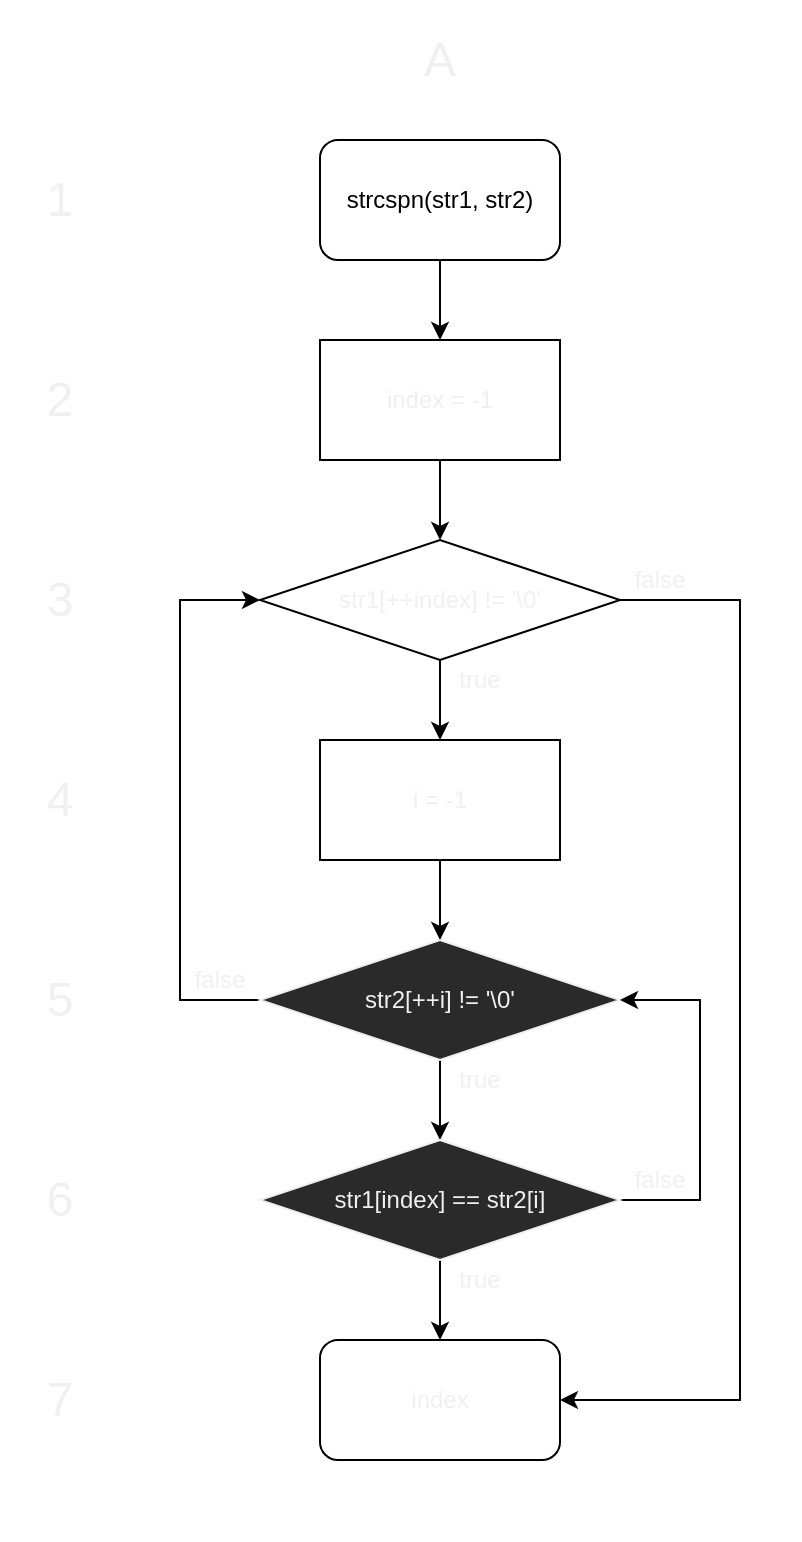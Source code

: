 <mxfile version="13.9.9" type="device"><diagram id="C5RBs43oDa-KdzZeNtuy" name="Page-1"><mxGraphModel dx="2249" dy="816" grid="1" gridSize="10" guides="1" tooltips="1" connect="1" arrows="1" fold="1" page="1" pageScale="1" pageWidth="827" pageHeight="1169" math="0" shadow="0"><root><mxCell id="WIyWlLk6GJQsqaUBKTNV-0"/><mxCell id="WIyWlLk6GJQsqaUBKTNV-1" parent="WIyWlLk6GJQsqaUBKTNV-0"/><mxCell id="HlRkDRIEy61AQDg_ZNQF-0" value="strcspn(str1, str2)" style="shape=ext;rounded=1;labelBackgroundColor=none;labelBorderColor=none;whiteSpace=wrap;" vertex="1" parent="WIyWlLk6GJQsqaUBKTNV-1"><mxGeometry x="100" y="100" width="120" height="60" as="geometry"/></mxCell><mxCell id="HlRkDRIEy61AQDg_ZNQF-11" value="index = -1" style="rounded=0;whiteSpace=wrap;labelBackgroundColor=none;fontColor=#f0f0f0;html=1;" vertex="1" parent="WIyWlLk6GJQsqaUBKTNV-1"><mxGeometry x="100" y="200" width="120" height="60" as="geometry"/></mxCell><mxCell id="HlRkDRIEy61AQDg_ZNQF-12" value="" style="edgeStyle=orthogonalEdgeStyle;rounded=0;orthogonalLoop=1;jettySize=auto;fontColor=#f0f0f0;html=1;" edge="1" parent="WIyWlLk6GJQsqaUBKTNV-1" source="HlRkDRIEy61AQDg_ZNQF-0" target="HlRkDRIEy61AQDg_ZNQF-11"><mxGeometry relative="1" as="geometry"/></mxCell><mxCell id="HlRkDRIEy61AQDg_ZNQF-34" style="edgeStyle=orthogonalEdgeStyle;rounded=0;orthogonalLoop=1;jettySize=auto;html=0;fontColor=#f0f0f0;" edge="1" parent="WIyWlLk6GJQsqaUBKTNV-1" source="HlRkDRIEy61AQDg_ZNQF-17" target="HlRkDRIEy61AQDg_ZNQF-22"><mxGeometry relative="1" as="geometry"/></mxCell><mxCell id="HlRkDRIEy61AQDg_ZNQF-17" value="str1[++index] != &amp;#39;\0&amp;#39;" style="rhombus;whiteSpace=wrap;rounded=1;labelBackgroundColor=none;fontColor=#f0f0f0;arcSize=0;html=1;" vertex="1" parent="WIyWlLk6GJQsqaUBKTNV-1"><mxGeometry x="70" y="300" width="180" height="60" as="geometry"/></mxCell><mxCell id="HlRkDRIEy61AQDg_ZNQF-18" value="" style="edgeStyle=orthogonalEdgeStyle;rounded=0;orthogonalLoop=1;jettySize=auto;fontColor=#f0f0f0;html=1;" edge="1" parent="WIyWlLk6GJQsqaUBKTNV-1" source="HlRkDRIEy61AQDg_ZNQF-11" target="HlRkDRIEy61AQDg_ZNQF-17"><mxGeometry relative="1" as="geometry"/></mxCell><mxCell id="HlRkDRIEy61AQDg_ZNQF-19" value="index" style="rounded=1;whiteSpace=wrap;labelBackgroundColor=none;fontColor=#f0f0f0;html=1;" vertex="1" parent="WIyWlLk6GJQsqaUBKTNV-1"><mxGeometry x="100" y="700" width="120" height="60" as="geometry"/></mxCell><mxCell id="HlRkDRIEy61AQDg_ZNQF-20" value="" style="edgeStyle=orthogonalEdgeStyle;rounded=0;orthogonalLoop=1;jettySize=auto;html=1;fontColor=#f0f0f0;" edge="1" parent="WIyWlLk6GJQsqaUBKTNV-1" source="HlRkDRIEy61AQDg_ZNQF-17" target="HlRkDRIEy61AQDg_ZNQF-19"><mxGeometry relative="1" as="geometry"><Array as="points"><mxPoint x="310" y="330"/><mxPoint x="310" y="730"/></Array></mxGeometry></mxCell><mxCell id="HlRkDRIEy61AQDg_ZNQF-21" value="false" style="text;html=1;strokeColor=none;fillColor=none;align=center;verticalAlign=middle;whiteSpace=wrap;rounded=0;labelBackgroundColor=none;fontColor=#f0f0f0;" vertex="1" parent="WIyWlLk6GJQsqaUBKTNV-1"><mxGeometry x="250" y="310" width="40" height="20" as="geometry"/></mxCell><mxCell id="HlRkDRIEy61AQDg_ZNQF-22" value="i = -1" style="rounded=0;whiteSpace=wrap;labelBackgroundColor=none;fontColor=#f0f0f0;" vertex="1" parent="WIyWlLk6GJQsqaUBKTNV-1"><mxGeometry x="100" y="400" width="120" height="60" as="geometry"/></mxCell><mxCell id="HlRkDRIEy61AQDg_ZNQF-24" value="true" style="text;html=1;strokeColor=none;fillColor=none;align=center;verticalAlign=middle;whiteSpace=wrap;rounded=0;labelBackgroundColor=none;fontColor=#f0f0f0;" vertex="1" parent="WIyWlLk6GJQsqaUBKTNV-1"><mxGeometry x="160" y="360" width="40" height="20" as="geometry"/></mxCell><mxCell id="HlRkDRIEy61AQDg_ZNQF-30" style="edgeStyle=orthogonalEdgeStyle;rounded=0;orthogonalLoop=1;jettySize=auto;html=0;fontColor=#f0f0f0;" edge="1" parent="WIyWlLk6GJQsqaUBKTNV-1" source="HlRkDRIEy61AQDg_ZNQF-25" target="HlRkDRIEy61AQDg_ZNQF-29"><mxGeometry relative="1" as="geometry"/></mxCell><mxCell id="HlRkDRIEy61AQDg_ZNQF-35" style="edgeStyle=orthogonalEdgeStyle;rounded=0;orthogonalLoop=1;jettySize=auto;html=0;fontColor=#f0f0f0;" edge="1" parent="WIyWlLk6GJQsqaUBKTNV-1" source="HlRkDRIEy61AQDg_ZNQF-25" target="HlRkDRIEy61AQDg_ZNQF-17"><mxGeometry relative="1" as="geometry"><Array as="points"><mxPoint x="30" y="530"/><mxPoint x="30" y="330"/></Array></mxGeometry></mxCell><mxCell id="HlRkDRIEy61AQDg_ZNQF-25" value="str2[++i] != '\0'" style="rhombus;whiteSpace=wrap;fontFamily=Helvetica;fontSize=12;fontColor=#f0f0f0;align=center;strokeColor=#f0f0f0;fillColor=#2a2a2a;" vertex="1" parent="WIyWlLk6GJQsqaUBKTNV-1"><mxGeometry x="70" y="500" width="180" height="60" as="geometry"/></mxCell><mxCell id="HlRkDRIEy61AQDg_ZNQF-26" value="" style="edgeStyle=orthogonalEdgeStyle;rounded=0;orthogonalLoop=1;jettySize=auto;fontColor=#f0f0f0;" edge="1" parent="WIyWlLk6GJQsqaUBKTNV-1" source="HlRkDRIEy61AQDg_ZNQF-22" target="HlRkDRIEy61AQDg_ZNQF-25"><mxGeometry relative="1" as="geometry"/></mxCell><mxCell id="HlRkDRIEy61AQDg_ZNQF-37" style="edgeStyle=orthogonalEdgeStyle;rounded=0;orthogonalLoop=1;jettySize=auto;html=0;fontColor=#f0f0f0;" edge="1" parent="WIyWlLk6GJQsqaUBKTNV-1" source="HlRkDRIEy61AQDg_ZNQF-29" target="HlRkDRIEy61AQDg_ZNQF-19"><mxGeometry relative="1" as="geometry"/></mxCell><mxCell id="HlRkDRIEy61AQDg_ZNQF-41" style="edgeStyle=orthogonalEdgeStyle;rounded=0;orthogonalLoop=1;jettySize=auto;html=0;fontColor=#f0f0f0;" edge="1" parent="WIyWlLk6GJQsqaUBKTNV-1" source="HlRkDRIEy61AQDg_ZNQF-29" target="HlRkDRIEy61AQDg_ZNQF-25"><mxGeometry relative="1" as="geometry"><Array as="points"><mxPoint x="290" y="630"/><mxPoint x="290" y="530"/></Array></mxGeometry></mxCell><mxCell id="HlRkDRIEy61AQDg_ZNQF-29" value="str1[index] == str2[i]" style="rhombus;whiteSpace=wrap;fontFamily=Helvetica;fontSize=12;fontColor=#f0f0f0;align=center;strokeColor=#f0f0f0;fillColor=#2a2a2a;" vertex="1" parent="WIyWlLk6GJQsqaUBKTNV-1"><mxGeometry x="70" y="600" width="180" height="60" as="geometry"/></mxCell><mxCell id="HlRkDRIEy61AQDg_ZNQF-31" value="true" style="text;html=1;strokeColor=none;fillColor=none;align=center;verticalAlign=middle;whiteSpace=wrap;rounded=0;labelBackgroundColor=none;fontColor=#f0f0f0;" vertex="1" parent="WIyWlLk6GJQsqaUBKTNV-1"><mxGeometry x="160" y="560" width="40" height="20" as="geometry"/></mxCell><mxCell id="HlRkDRIEy61AQDg_ZNQF-36" value="false" style="text;html=1;strokeColor=none;fillColor=none;align=center;verticalAlign=middle;whiteSpace=wrap;rounded=0;labelBackgroundColor=none;fontColor=#f0f0f0;" vertex="1" parent="WIyWlLk6GJQsqaUBKTNV-1"><mxGeometry x="30" y="510" width="40" height="20" as="geometry"/></mxCell><mxCell id="HlRkDRIEy61AQDg_ZNQF-38" value="true" style="text;html=1;strokeColor=none;fillColor=none;align=center;verticalAlign=middle;whiteSpace=wrap;rounded=0;labelBackgroundColor=none;fontColor=#f0f0f0;" vertex="1" parent="WIyWlLk6GJQsqaUBKTNV-1"><mxGeometry x="160" y="660" width="40" height="20" as="geometry"/></mxCell><mxCell id="HlRkDRIEy61AQDg_ZNQF-42" value="false" style="text;html=1;strokeColor=none;fillColor=none;align=center;verticalAlign=middle;whiteSpace=wrap;rounded=0;labelBackgroundColor=none;fontColor=#f0f0f0;" vertex="1" parent="WIyWlLk6GJQsqaUBKTNV-1"><mxGeometry x="250" y="610" width="40" height="20" as="geometry"/></mxCell><mxCell id="HlRkDRIEy61AQDg_ZNQF-43" value="&lt;h1&gt;&lt;span style=&quot;font-weight: normal&quot;&gt;A&lt;/span&gt;&lt;/h1&gt;" style="text;html=1;strokeColor=none;fillColor=none;spacing=5;spacingTop=-20;whiteSpace=wrap;overflow=hidden;rounded=0;labelBackgroundColor=none;fontColor=#f0f0f0;align=center;verticalAlign=top;" vertex="1" parent="WIyWlLk6GJQsqaUBKTNV-1"><mxGeometry x="85" y="40" width="150" height="50" as="geometry"/></mxCell><mxCell id="HlRkDRIEy61AQDg_ZNQF-45" value="&lt;font style=&quot;font-size: 24px&quot;&gt;1&lt;/font&gt;" style="text;html=1;strokeColor=none;fillColor=none;align=center;verticalAlign=middle;whiteSpace=wrap;rounded=0;labelBackgroundColor=none;fontColor=#f0f0f0;" vertex="1" parent="WIyWlLk6GJQsqaUBKTNV-1"><mxGeometry x="-60" y="110" width="60" height="40" as="geometry"/></mxCell><mxCell id="HlRkDRIEy61AQDg_ZNQF-49" value="&lt;font style=&quot;font-size: 24px&quot;&gt;2&lt;/font&gt;" style="text;html=1;strokeColor=none;fillColor=none;align=center;verticalAlign=middle;whiteSpace=wrap;rounded=0;labelBackgroundColor=none;fontColor=#f0f0f0;" vertex="1" parent="WIyWlLk6GJQsqaUBKTNV-1"><mxGeometry x="-60" y="210" width="60" height="40" as="geometry"/></mxCell><mxCell id="HlRkDRIEy61AQDg_ZNQF-50" value="&lt;font style=&quot;font-size: 24px&quot;&gt;3&lt;/font&gt;" style="text;html=1;strokeColor=none;fillColor=none;align=center;verticalAlign=middle;whiteSpace=wrap;rounded=0;labelBackgroundColor=none;fontColor=#f0f0f0;" vertex="1" parent="WIyWlLk6GJQsqaUBKTNV-1"><mxGeometry x="-60" y="310" width="60" height="40" as="geometry"/></mxCell><mxCell id="HlRkDRIEy61AQDg_ZNQF-51" value="&lt;font style=&quot;font-size: 24px&quot;&gt;4&lt;/font&gt;" style="text;html=1;strokeColor=none;fillColor=none;align=center;verticalAlign=middle;whiteSpace=wrap;rounded=0;labelBackgroundColor=none;fontColor=#f0f0f0;" vertex="1" parent="WIyWlLk6GJQsqaUBKTNV-1"><mxGeometry x="-60" y="410" width="60" height="40" as="geometry"/></mxCell><mxCell id="HlRkDRIEy61AQDg_ZNQF-53" value="&lt;font style=&quot;font-size: 24px&quot;&gt;5&lt;/font&gt;" style="text;html=1;strokeColor=none;fillColor=none;align=center;verticalAlign=middle;whiteSpace=wrap;rounded=0;labelBackgroundColor=none;fontColor=#f0f0f0;" vertex="1" parent="WIyWlLk6GJQsqaUBKTNV-1"><mxGeometry x="-60" y="510" width="60" height="40" as="geometry"/></mxCell><mxCell id="HlRkDRIEy61AQDg_ZNQF-54" value="&lt;font style=&quot;font-size: 24px&quot;&gt;6&lt;/font&gt;" style="text;html=1;strokeColor=none;fillColor=none;align=center;verticalAlign=middle;whiteSpace=wrap;rounded=0;labelBackgroundColor=none;fontColor=#f0f0f0;" vertex="1" parent="WIyWlLk6GJQsqaUBKTNV-1"><mxGeometry x="-60" y="610" width="60" height="40" as="geometry"/></mxCell><mxCell id="HlRkDRIEy61AQDg_ZNQF-55" value="&lt;font style=&quot;font-size: 24px&quot;&gt;7&lt;/font&gt;" style="text;html=1;strokeColor=none;fillColor=none;align=center;verticalAlign=middle;whiteSpace=wrap;rounded=0;labelBackgroundColor=none;fontColor=#f0f0f0;" vertex="1" parent="WIyWlLk6GJQsqaUBKTNV-1"><mxGeometry x="-60" y="710" width="60" height="40" as="geometry"/></mxCell><mxCell id="HlRkDRIEy61AQDg_ZNQF-58" value="&lt;br&gt;" style="text;html=1;strokeColor=none;fillColor=none;align=center;verticalAlign=middle;whiteSpace=wrap;rounded=0;labelBackgroundColor=none;fontColor=#f0f0f0;" vertex="1" parent="WIyWlLk6GJQsqaUBKTNV-1"><mxGeometry x="140" y="780" width="40" height="20" as="geometry"/></mxCell><mxCell id="HlRkDRIEy61AQDg_ZNQF-59" value="&lt;br&gt;" style="text;html=1;strokeColor=none;fillColor=none;align=center;verticalAlign=middle;whiteSpace=wrap;rounded=0;labelBackgroundColor=none;fontColor=#f0f0f0;" vertex="1" parent="WIyWlLk6GJQsqaUBKTNV-1"><mxGeometry x="300" y="290" width="40" height="20" as="geometry"/></mxCell></root></mxGraphModel></diagram></mxfile>